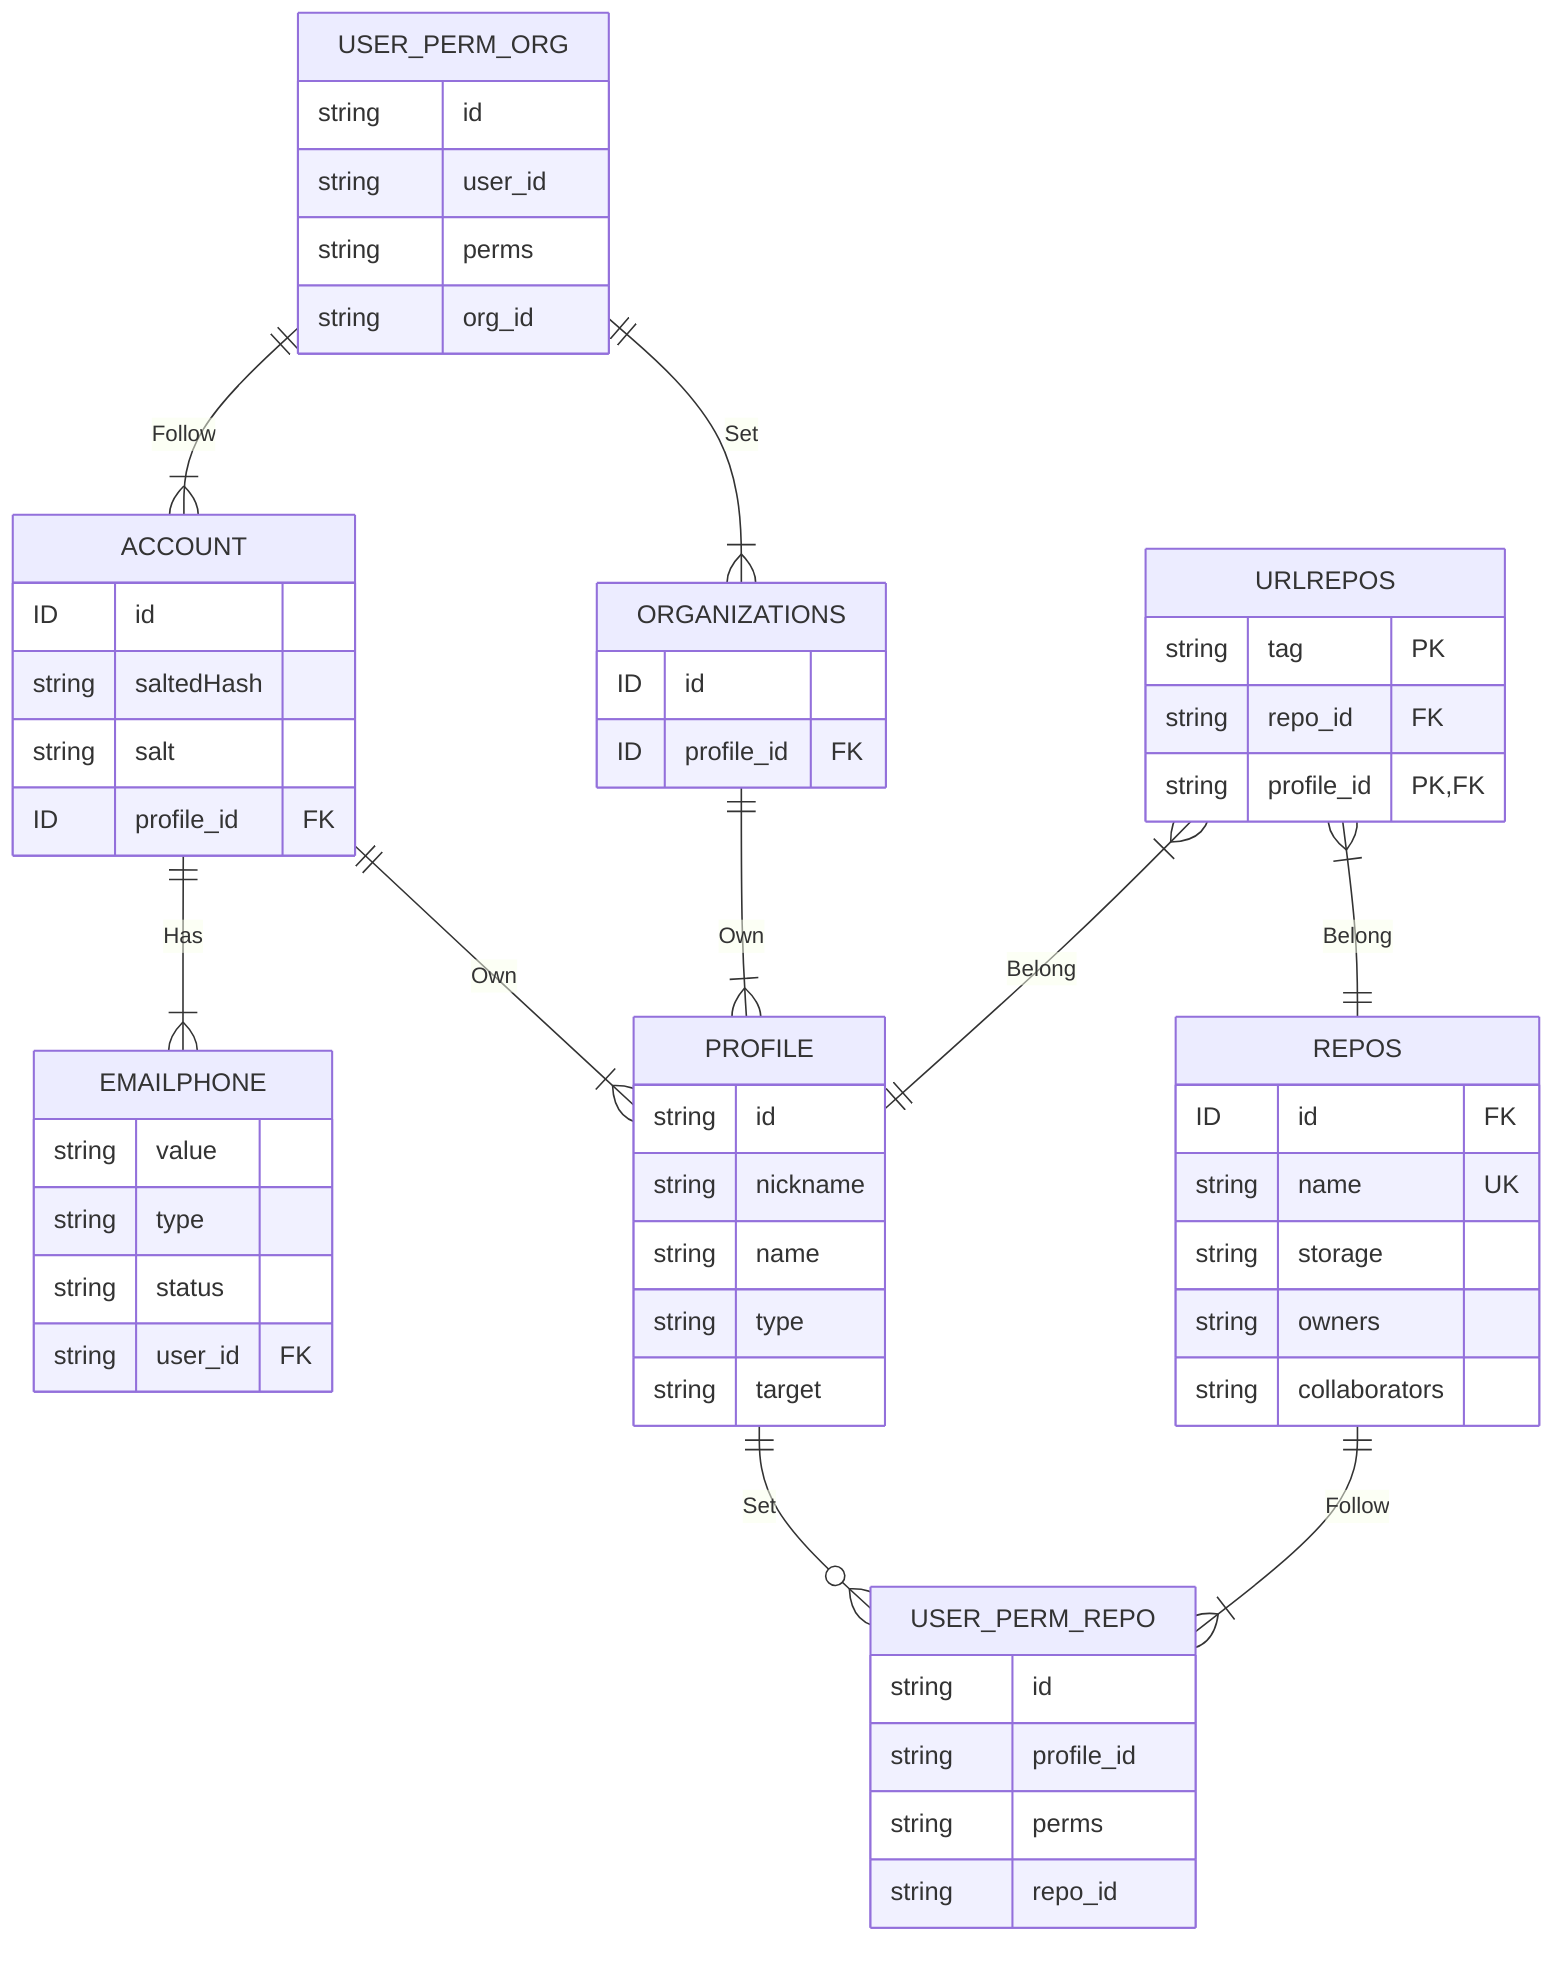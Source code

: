 erDiagram
    USER_PERM_ORG ||--|{ ORGANIZATIONS : Set
    USER_PERM_ORG ||--|{ ACCOUNT : Follow
    ORGANIZATIONS ||--|{ PROFILE : Own
    ACCOUNT ||--|{ PROFILE : Own
    ACCOUNT ||--|{ EMAILPHONE : Has
    PROFILE ||--o{ USER_PERM_REPO : Set
    REPOS ||--|{ USER_PERM_REPO : Follow
    URLREPOS }|--|| REPOS: Belong
    URLREPOS }|--|| PROFILE: Belong

    ACCOUNT {
        ID id
        string saltedHash
        string salt
        ID profile_id FK
    }

    ORGANIZATIONS {
        ID id
        ID profile_id FK
    }

    REPOS {
        ID id FK
        string name UK
        string storage
        string owners
        string collaborators
    }

    URLREPOS {
        string tag PK
        string repo_id FK
        string profile_id PK, FK
    }

    EMAILPHONE{
        string value
        string type
        string status
        string user_id FK
    }

    PROFILE {
        string id
        string nickname
        string name
        string type
        string target
    }

    USER_PERM_REPO{
        string id
        string profile_id
        string perms
        string repo_id
    }

    USER_PERM_ORG{
        string id
        string user_id
        string perms
        string org_id
    }